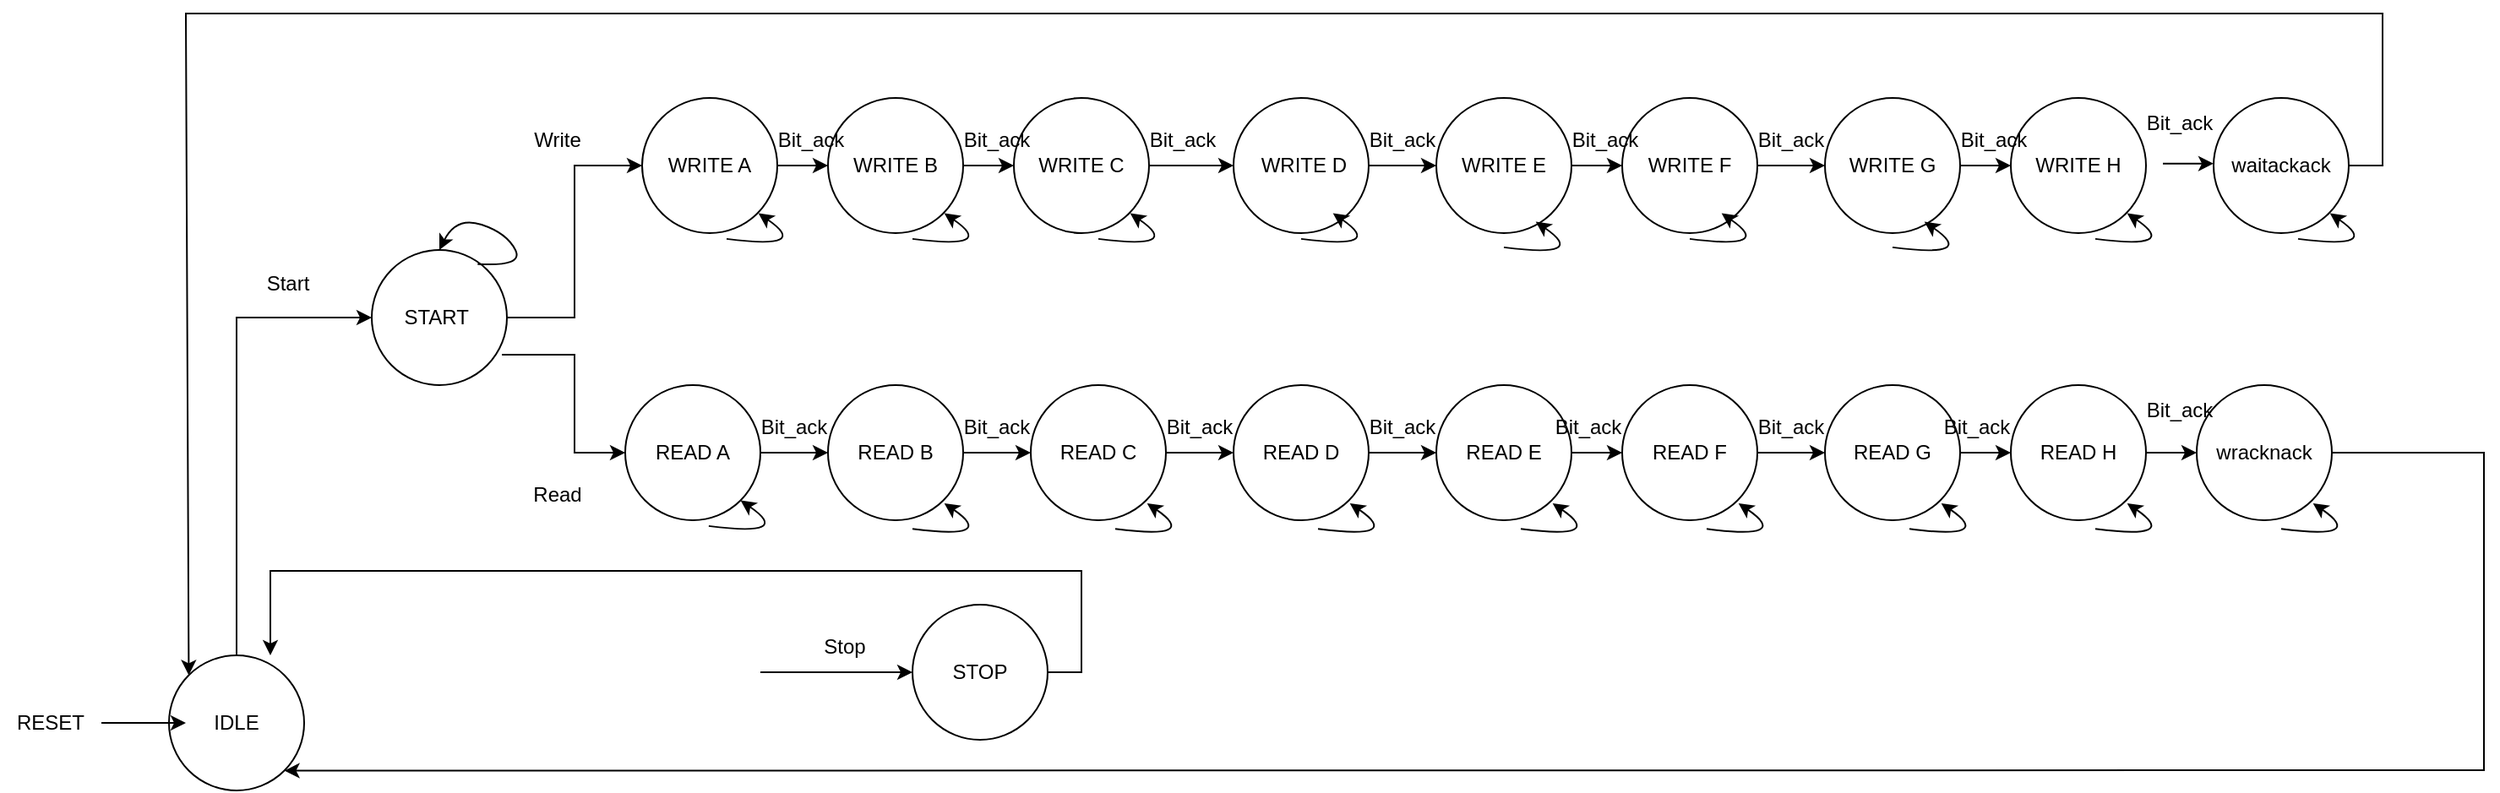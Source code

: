 <mxfile version="20.8.16" type="device"><diagram name="Página-1" id="z_2c5UEKLQfszh359DMY"><mxGraphModel dx="954" dy="725" grid="1" gridSize="10" guides="1" tooltips="1" connect="1" arrows="1" fold="1" page="1" pageScale="1" pageWidth="3300" pageHeight="4681" math="0" shadow="0"><root><mxCell id="0"/><mxCell id="1" parent="0"/><mxCell id="HQYriWZ6femSnxz37y33-28" value="" style="edgeStyle=orthogonalEdgeStyle;rounded=0;orthogonalLoop=1;jettySize=auto;html=1;" parent="1" source="aSzpBErfLi0xNGjjdf6H-1" target="HQYriWZ6femSnxz37y33-16" edge="1"><mxGeometry relative="1" as="geometry"/></mxCell><mxCell id="aSzpBErfLi0xNGjjdf6H-1" value="WRITE A" style="ellipse;whiteSpace=wrap;html=1;aspect=fixed;" parent="1" vertex="1"><mxGeometry x="410" y="230" width="80" height="80" as="geometry"/></mxCell><mxCell id="aSzpBErfLi0xNGjjdf6H-32" value="" style="edgeStyle=orthogonalEdgeStyle;rounded=0;orthogonalLoop=1;jettySize=auto;html=1;entryX=0;entryY=0.5;entryDx=0;entryDy=0;" parent="1" source="aSzpBErfLi0xNGjjdf6H-2" target="aSzpBErfLi0xNGjjdf6H-1" edge="1"><mxGeometry relative="1" as="geometry"><mxPoint x="370" y="360" as="targetPoint"/></mxGeometry></mxCell><mxCell id="aSzpBErfLi0xNGjjdf6H-2" value="START&amp;nbsp;" style="ellipse;whiteSpace=wrap;html=1;aspect=fixed;" parent="1" vertex="1"><mxGeometry x="250" y="320" width="80" height="80" as="geometry"/></mxCell><mxCell id="aSzpBErfLi0xNGjjdf6H-4" value="" style="ellipse;whiteSpace=wrap;html=1;aspect=fixed;" parent="1" vertex="1"><mxGeometry x="130" y="560" width="80" height="80" as="geometry"/></mxCell><mxCell id="aSzpBErfLi0xNGjjdf6H-40" value="" style="edgeStyle=orthogonalEdgeStyle;rounded=0;orthogonalLoop=1;jettySize=auto;html=1;" parent="1" source="aSzpBErfLi0xNGjjdf6H-5" target="aSzpBErfLi0xNGjjdf6H-18" edge="1"><mxGeometry relative="1" as="geometry"/></mxCell><mxCell id="aSzpBErfLi0xNGjjdf6H-5" value="READ A" style="ellipse;whiteSpace=wrap;html=1;aspect=fixed;" parent="1" vertex="1"><mxGeometry x="400" y="400" width="80" height="80" as="geometry"/></mxCell><mxCell id="HQYriWZ6femSnxz37y33-4" value="" style="edgeStyle=orthogonalEdgeStyle;rounded=0;orthogonalLoop=1;jettySize=auto;html=1;" parent="1" source="aSzpBErfLi0xNGjjdf6H-18" target="aSzpBErfLi0xNGjjdf6H-19" edge="1"><mxGeometry relative="1" as="geometry"/></mxCell><mxCell id="aSzpBErfLi0xNGjjdf6H-18" value="READ B" style="ellipse;whiteSpace=wrap;html=1;aspect=fixed;" parent="1" vertex="1"><mxGeometry x="520" y="400" width="80" height="80" as="geometry"/></mxCell><mxCell id="HQYriWZ6femSnxz37y33-10" value="" style="edgeStyle=orthogonalEdgeStyle;rounded=0;orthogonalLoop=1;jettySize=auto;html=1;" parent="1" source="aSzpBErfLi0xNGjjdf6H-19" target="HQYriWZ6femSnxz37y33-6" edge="1"><mxGeometry relative="1" as="geometry"/></mxCell><mxCell id="aSzpBErfLi0xNGjjdf6H-19" value="READ C" style="ellipse;whiteSpace=wrap;html=1;aspect=fixed;" parent="1" vertex="1"><mxGeometry x="640" y="400" width="80" height="80" as="geometry"/></mxCell><mxCell id="aSzpBErfLi0xNGjjdf6H-20" value="IDLE" style="text;html=1;strokeColor=none;fillColor=none;align=center;verticalAlign=middle;whiteSpace=wrap;rounded=0;" parent="1" vertex="1"><mxGeometry x="140" y="585" width="60" height="30" as="geometry"/></mxCell><mxCell id="aSzpBErfLi0xNGjjdf6H-44" value="" style="endArrow=classic;html=1;rounded=0;exitX=0.5;exitY=0;exitDx=0;exitDy=0;entryX=0;entryY=0.5;entryDx=0;entryDy=0;" parent="1" source="aSzpBErfLi0xNGjjdf6H-4" target="aSzpBErfLi0xNGjjdf6H-2" edge="1"><mxGeometry width="50" height="50" relative="1" as="geometry"><mxPoint x="470" y="630" as="sourcePoint"/><mxPoint x="170" y="360" as="targetPoint"/><Array as="points"><mxPoint x="170" y="490"/><mxPoint x="170" y="360"/></Array></mxGeometry></mxCell><mxCell id="aSzpBErfLi0xNGjjdf6H-48" value="" style="endArrow=classic;html=1;rounded=0;entryX=0;entryY=0.5;entryDx=0;entryDy=0;exitX=0.963;exitY=0.775;exitDx=0;exitDy=0;exitPerimeter=0;" parent="1" source="aSzpBErfLi0xNGjjdf6H-2" target="aSzpBErfLi0xNGjjdf6H-5" edge="1"><mxGeometry width="50" height="50" relative="1" as="geometry"><mxPoint x="170" y="679.5" as="sourcePoint"/><mxPoint x="250" y="679.5" as="targetPoint"/><Array as="points"><mxPoint x="370" y="382"/><mxPoint x="370" y="440"/></Array></mxGeometry></mxCell><mxCell id="aSzpBErfLi0xNGjjdf6H-55" value="Write" style="text;html=1;strokeColor=none;fillColor=none;align=center;verticalAlign=middle;whiteSpace=wrap;rounded=0;" parent="1" vertex="1"><mxGeometry x="330" y="240" width="60" height="30" as="geometry"/></mxCell><mxCell id="aSzpBErfLi0xNGjjdf6H-80" value="" style="curved=1;endArrow=classic;html=1;rounded=0;entryX=0.5;entryY=0;entryDx=0;entryDy=0;exitX=-0.122;exitY=-0.056;exitDx=0;exitDy=0;exitPerimeter=0;" parent="1" edge="1"><mxGeometry width="50" height="50" relative="1" as="geometry"><mxPoint x="312.68" y="328.32" as="sourcePoint"/><mxPoint x="290" y="320" as="targetPoint"/><Array as="points"><mxPoint x="340" y="330"/><mxPoint x="330" y="310"/><mxPoint x="300" y="300"/></Array></mxGeometry></mxCell><mxCell id="HQYriWZ6femSnxz37y33-1" value="Start" style="text;html=1;align=center;verticalAlign=middle;resizable=0;points=[];autosize=1;strokeColor=none;fillColor=none;" parent="1" vertex="1"><mxGeometry x="175" y="325" width="50" height="30" as="geometry"/></mxCell><mxCell id="HQYriWZ6femSnxz37y33-5" value="" style="edgeStyle=orthogonalEdgeStyle;rounded=0;orthogonalLoop=1;jettySize=auto;html=1;" parent="1" source="HQYriWZ6femSnxz37y33-6" target="HQYriWZ6femSnxz37y33-8" edge="1"><mxGeometry relative="1" as="geometry"/></mxCell><mxCell id="HQYriWZ6femSnxz37y33-6" value="READ D" style="ellipse;whiteSpace=wrap;html=1;aspect=fixed;" parent="1" vertex="1"><mxGeometry x="760" y="400" width="80" height="80" as="geometry"/></mxCell><mxCell id="HQYriWZ6femSnxz37y33-7" value="" style="edgeStyle=orthogonalEdgeStyle;rounded=0;orthogonalLoop=1;jettySize=auto;html=1;" parent="1" source="HQYriWZ6femSnxz37y33-8" target="HQYriWZ6femSnxz37y33-9" edge="1"><mxGeometry relative="1" as="geometry"/></mxCell><mxCell id="HQYriWZ6femSnxz37y33-8" value="READ E" style="ellipse;whiteSpace=wrap;html=1;aspect=fixed;" parent="1" vertex="1"><mxGeometry x="880" y="400" width="80" height="80" as="geometry"/></mxCell><mxCell id="HQYriWZ6femSnxz37y33-14" value="" style="edgeStyle=orthogonalEdgeStyle;rounded=0;orthogonalLoop=1;jettySize=auto;html=1;" parent="1" source="HQYriWZ6femSnxz37y33-9" target="HQYriWZ6femSnxz37y33-12" edge="1"><mxGeometry relative="1" as="geometry"/></mxCell><mxCell id="HQYriWZ6femSnxz37y33-9" value="READ F" style="ellipse;whiteSpace=wrap;html=1;aspect=fixed;" parent="1" vertex="1"><mxGeometry x="990" y="400" width="80" height="80" as="geometry"/></mxCell><mxCell id="HQYriWZ6femSnxz37y33-11" value="" style="edgeStyle=orthogonalEdgeStyle;rounded=0;orthogonalLoop=1;jettySize=auto;html=1;" parent="1" source="HQYriWZ6femSnxz37y33-12" target="HQYriWZ6femSnxz37y33-13" edge="1"><mxGeometry relative="1" as="geometry"/></mxCell><mxCell id="HQYriWZ6femSnxz37y33-12" value="READ G" style="ellipse;whiteSpace=wrap;html=1;aspect=fixed;" parent="1" vertex="1"><mxGeometry x="1110" y="400" width="80" height="80" as="geometry"/></mxCell><mxCell id="HQYriWZ6femSnxz37y33-13" value="READ H" style="ellipse;whiteSpace=wrap;html=1;aspect=fixed;" parent="1" vertex="1"><mxGeometry x="1220" y="400" width="80" height="80" as="geometry"/></mxCell><mxCell id="HQYriWZ6femSnxz37y33-15" value="" style="edgeStyle=orthogonalEdgeStyle;rounded=0;orthogonalLoop=1;jettySize=auto;html=1;" parent="1" source="HQYriWZ6femSnxz37y33-16" target="HQYriWZ6femSnxz37y33-18" edge="1"><mxGeometry relative="1" as="geometry"/></mxCell><mxCell id="HQYriWZ6femSnxz37y33-16" value="WRITE B" style="ellipse;whiteSpace=wrap;html=1;aspect=fixed;" parent="1" vertex="1"><mxGeometry x="520" y="230" width="80" height="80" as="geometry"/></mxCell><mxCell id="HQYriWZ6femSnxz37y33-17" value="" style="edgeStyle=orthogonalEdgeStyle;rounded=0;orthogonalLoop=1;jettySize=auto;html=1;" parent="1" source="HQYriWZ6femSnxz37y33-18" target="HQYriWZ6femSnxz37y33-20" edge="1"><mxGeometry relative="1" as="geometry"/></mxCell><mxCell id="HQYriWZ6femSnxz37y33-18" value="WRITE C" style="ellipse;whiteSpace=wrap;html=1;aspect=fixed;" parent="1" vertex="1"><mxGeometry x="630" y="230" width="80" height="80" as="geometry"/></mxCell><mxCell id="HQYriWZ6femSnxz37y33-19" value="" style="edgeStyle=orthogonalEdgeStyle;rounded=0;orthogonalLoop=1;jettySize=auto;html=1;" parent="1" source="HQYriWZ6femSnxz37y33-20" target="HQYriWZ6femSnxz37y33-22" edge="1"><mxGeometry relative="1" as="geometry"/></mxCell><mxCell id="HQYriWZ6femSnxz37y33-20" value="&amp;nbsp;WRITE D" style="ellipse;whiteSpace=wrap;html=1;aspect=fixed;" parent="1" vertex="1"><mxGeometry x="760" y="230" width="80" height="80" as="geometry"/></mxCell><mxCell id="HQYriWZ6femSnxz37y33-21" value="" style="edgeStyle=orthogonalEdgeStyle;rounded=0;orthogonalLoop=1;jettySize=auto;html=1;" parent="1" source="HQYriWZ6femSnxz37y33-22" target="HQYriWZ6femSnxz37y33-24" edge="1"><mxGeometry relative="1" as="geometry"/></mxCell><mxCell id="HQYriWZ6femSnxz37y33-22" value="WRITE E" style="ellipse;whiteSpace=wrap;html=1;aspect=fixed;" parent="1" vertex="1"><mxGeometry x="880" y="230" width="80" height="80" as="geometry"/></mxCell><mxCell id="HQYriWZ6femSnxz37y33-23" value="" style="edgeStyle=orthogonalEdgeStyle;rounded=0;orthogonalLoop=1;jettySize=auto;html=1;" parent="1" source="HQYriWZ6femSnxz37y33-24" target="HQYriWZ6femSnxz37y33-26" edge="1"><mxGeometry relative="1" as="geometry"/></mxCell><mxCell id="HQYriWZ6femSnxz37y33-24" value="WRITE F" style="ellipse;whiteSpace=wrap;html=1;aspect=fixed;" parent="1" vertex="1"><mxGeometry x="990" y="230" width="80" height="80" as="geometry"/></mxCell><mxCell id="HQYriWZ6femSnxz37y33-25" value="" style="edgeStyle=orthogonalEdgeStyle;rounded=0;orthogonalLoop=1;jettySize=auto;html=1;" parent="1" source="HQYriWZ6femSnxz37y33-26" target="HQYriWZ6femSnxz37y33-27" edge="1"><mxGeometry relative="1" as="geometry"/></mxCell><mxCell id="HQYriWZ6femSnxz37y33-26" value="WRITE G" style="ellipse;whiteSpace=wrap;html=1;aspect=fixed;" parent="1" vertex="1"><mxGeometry x="1110" y="230" width="80" height="80" as="geometry"/></mxCell><mxCell id="HQYriWZ6femSnxz37y33-27" value="WRITE H" style="ellipse;whiteSpace=wrap;html=1;aspect=fixed;" parent="1" vertex="1"><mxGeometry x="1220" y="230" width="80" height="80" as="geometry"/></mxCell><mxCell id="HQYriWZ6femSnxz37y33-29" value="Bit_ack" style="text;html=1;strokeColor=none;fillColor=none;align=center;verticalAlign=middle;whiteSpace=wrap;rounded=0;" parent="1" vertex="1"><mxGeometry x="590" y="240" width="60" height="30" as="geometry"/></mxCell><mxCell id="HQYriWZ6femSnxz37y33-30" value="Bit_ack" style="text;html=1;strokeColor=none;fillColor=none;align=center;verticalAlign=middle;whiteSpace=wrap;rounded=0;" parent="1" vertex="1"><mxGeometry x="590" y="410" width="60" height="30" as="geometry"/></mxCell><mxCell id="HQYriWZ6femSnxz37y33-31" value="Bit_ack" style="text;html=1;strokeColor=none;fillColor=none;align=center;verticalAlign=middle;whiteSpace=wrap;rounded=0;" parent="1" vertex="1"><mxGeometry x="710" y="410" width="60" height="30" as="geometry"/></mxCell><mxCell id="HQYriWZ6femSnxz37y33-32" value="Bit_ack" style="text;html=1;strokeColor=none;fillColor=none;align=center;verticalAlign=middle;whiteSpace=wrap;rounded=0;" parent="1" vertex="1"><mxGeometry x="830" y="410" width="60" height="30" as="geometry"/></mxCell><mxCell id="HQYriWZ6femSnxz37y33-33" value="Bit_ack" style="text;html=1;strokeColor=none;fillColor=none;align=center;verticalAlign=middle;whiteSpace=wrap;rounded=0;" parent="1" vertex="1"><mxGeometry x="940" y="410" width="60" height="30" as="geometry"/></mxCell><mxCell id="HQYriWZ6femSnxz37y33-34" value="Bit_ack" style="text;html=1;strokeColor=none;fillColor=none;align=center;verticalAlign=middle;whiteSpace=wrap;rounded=0;" parent="1" vertex="1"><mxGeometry x="1060" y="410" width="60" height="30" as="geometry"/></mxCell><mxCell id="HQYriWZ6femSnxz37y33-36" value="Bit_ack" style="text;html=1;strokeColor=none;fillColor=none;align=center;verticalAlign=middle;whiteSpace=wrap;rounded=0;" parent="1" vertex="1"><mxGeometry x="1170" y="410" width="60" height="30" as="geometry"/></mxCell><mxCell id="HQYriWZ6femSnxz37y33-37" value="Bit_ack" style="text;html=1;strokeColor=none;fillColor=none;align=center;verticalAlign=middle;whiteSpace=wrap;rounded=0;" parent="1" vertex="1"><mxGeometry x="480" y="240" width="60" height="30" as="geometry"/></mxCell><mxCell id="HQYriWZ6femSnxz37y33-39" value="Bit_ack" style="text;html=1;strokeColor=none;fillColor=none;align=center;verticalAlign=middle;whiteSpace=wrap;rounded=0;" parent="1" vertex="1"><mxGeometry x="470" y="410" width="60" height="30" as="geometry"/></mxCell><mxCell id="HQYriWZ6femSnxz37y33-41" value="Bit_ack" style="text;html=1;strokeColor=none;fillColor=none;align=center;verticalAlign=middle;whiteSpace=wrap;rounded=0;" parent="1" vertex="1"><mxGeometry x="700" y="240" width="60" height="30" as="geometry"/></mxCell><mxCell id="HQYriWZ6femSnxz37y33-42" value="Bit_ack" style="text;html=1;strokeColor=none;fillColor=none;align=center;verticalAlign=middle;whiteSpace=wrap;rounded=0;" parent="1" vertex="1"><mxGeometry x="830" y="240" width="60" height="30" as="geometry"/></mxCell><mxCell id="HQYriWZ6femSnxz37y33-43" value="Bit_ack" style="text;html=1;strokeColor=none;fillColor=none;align=center;verticalAlign=middle;whiteSpace=wrap;rounded=0;" parent="1" vertex="1"><mxGeometry x="950" y="240" width="60" height="30" as="geometry"/></mxCell><mxCell id="HQYriWZ6femSnxz37y33-44" value="Bit_ack" style="text;html=1;strokeColor=none;fillColor=none;align=center;verticalAlign=middle;whiteSpace=wrap;rounded=0;" parent="1" vertex="1"><mxGeometry x="1060" y="240" width="60" height="30" as="geometry"/></mxCell><mxCell id="HQYriWZ6femSnxz37y33-45" value="Bit_ack" style="text;html=1;strokeColor=none;fillColor=none;align=center;verticalAlign=middle;whiteSpace=wrap;rounded=0;" parent="1" vertex="1"><mxGeometry x="1180" y="240" width="60" height="30" as="geometry"/></mxCell><mxCell id="HQYriWZ6femSnxz37y33-47" value="" style="edgeStyle=orthogonalEdgeStyle;rounded=0;orthogonalLoop=1;jettySize=auto;html=1;" parent="1" source="HQYriWZ6femSnxz37y33-46" target="aSzpBErfLi0xNGjjdf6H-20" edge="1"><mxGeometry relative="1" as="geometry"/></mxCell><mxCell id="HQYriWZ6femSnxz37y33-46" value="RESET" style="text;html=1;strokeColor=none;fillColor=none;align=center;verticalAlign=middle;whiteSpace=wrap;rounded=0;" parent="1" vertex="1"><mxGeometry x="30" y="585" width="60" height="30" as="geometry"/></mxCell><mxCell id="HQYriWZ6femSnxz37y33-49" value="wracknack" style="ellipse;whiteSpace=wrap;html=1;aspect=fixed;" parent="1" vertex="1"><mxGeometry x="1330" y="400" width="80" height="80" as="geometry"/></mxCell><mxCell id="HQYriWZ6femSnxz37y33-50" value="" style="endArrow=classic;html=1;rounded=0;entryX=0;entryY=0.5;entryDx=0;entryDy=0;exitX=1;exitY=0.5;exitDx=0;exitDy=0;" parent="1" source="HQYriWZ6femSnxz37y33-13" target="HQYriWZ6femSnxz37y33-49" edge="1"><mxGeometry width="50" height="50" relative="1" as="geometry"><mxPoint x="850" y="540" as="sourcePoint"/><mxPoint x="900" y="490" as="targetPoint"/></mxGeometry></mxCell><mxCell id="HQYriWZ6femSnxz37y33-51" value="Bit_ack" style="text;html=1;strokeColor=none;fillColor=none;align=center;verticalAlign=middle;whiteSpace=wrap;rounded=0;" parent="1" vertex="1"><mxGeometry x="1290" y="400" width="60" height="30" as="geometry"/></mxCell><mxCell id="HQYriWZ6femSnxz37y33-54" value="waitackack" style="ellipse;whiteSpace=wrap;html=1;aspect=fixed;" parent="1" vertex="1"><mxGeometry x="1340" y="230" width="80" height="80" as="geometry"/></mxCell><mxCell id="HQYriWZ6femSnxz37y33-55" value="" style="endArrow=classic;html=1;rounded=0;entryX=0;entryY=0.5;entryDx=0;entryDy=0;exitX=1;exitY=0.5;exitDx=0;exitDy=0;" parent="1" edge="1"><mxGeometry width="50" height="50" relative="1" as="geometry"><mxPoint x="1310.0" y="268.82" as="sourcePoint"/><mxPoint x="1340" y="268.82" as="targetPoint"/></mxGeometry></mxCell><mxCell id="HQYriWZ6femSnxz37y33-56" value="Bit_ack" style="text;html=1;strokeColor=none;fillColor=none;align=center;verticalAlign=middle;whiteSpace=wrap;rounded=0;" parent="1" vertex="1"><mxGeometry x="1290" y="230" width="60" height="30" as="geometry"/></mxCell><mxCell id="HQYriWZ6femSnxz37y33-57" value="" style="curved=1;endArrow=classic;html=1;rounded=0;exitX=0.618;exitY=1.043;exitDx=0;exitDy=0;exitPerimeter=0;entryX=1;entryY=1;entryDx=0;entryDy=0;" parent="1" source="aSzpBErfLi0xNGjjdf6H-5" target="aSzpBErfLi0xNGjjdf6H-5" edge="1"><mxGeometry width="50" height="50" relative="1" as="geometry"><mxPoint x="850" y="540" as="sourcePoint"/><mxPoint x="900" y="490" as="targetPoint"/><Array as="points"><mxPoint x="500" y="490"/></Array></mxGeometry></mxCell><mxCell id="HQYriWZ6femSnxz37y33-58" value="" style="curved=1;endArrow=classic;html=1;rounded=0;exitX=0.618;exitY=1.043;exitDx=0;exitDy=0;exitPerimeter=0;entryX=1;entryY=1;entryDx=0;entryDy=0;" parent="1" edge="1"><mxGeometry width="50" height="50" relative="1" as="geometry"><mxPoint x="570" y="485.16" as="sourcePoint"/><mxPoint x="588.844" y="470.004" as="targetPoint"/><Array as="points"><mxPoint x="620.56" y="491.72"/></Array></mxGeometry></mxCell><mxCell id="HQYriWZ6femSnxz37y33-59" value="" style="curved=1;endArrow=classic;html=1;rounded=0;exitX=0.618;exitY=1.043;exitDx=0;exitDy=0;exitPerimeter=0;entryX=1;entryY=1;entryDx=0;entryDy=0;" parent="1" edge="1"><mxGeometry width="50" height="50" relative="1" as="geometry"><mxPoint x="690" y="485.16" as="sourcePoint"/><mxPoint x="708.844" y="470.004" as="targetPoint"/><Array as="points"><mxPoint x="740.56" y="491.72"/></Array></mxGeometry></mxCell><mxCell id="HQYriWZ6femSnxz37y33-60" value="" style="curved=1;endArrow=classic;html=1;rounded=0;exitX=0.618;exitY=1.043;exitDx=0;exitDy=0;exitPerimeter=0;entryX=1;entryY=1;entryDx=0;entryDy=0;" parent="1" edge="1"><mxGeometry width="50" height="50" relative="1" as="geometry"><mxPoint x="810" y="485.16" as="sourcePoint"/><mxPoint x="828.844" y="470.004" as="targetPoint"/><Array as="points"><mxPoint x="860.56" y="491.72"/></Array></mxGeometry></mxCell><mxCell id="HQYriWZ6femSnxz37y33-61" value="" style="curved=1;endArrow=classic;html=1;rounded=0;exitX=0.618;exitY=1.043;exitDx=0;exitDy=0;exitPerimeter=0;entryX=1;entryY=1;entryDx=0;entryDy=0;" parent="1" edge="1"><mxGeometry width="50" height="50" relative="1" as="geometry"><mxPoint x="930" y="485.16" as="sourcePoint"/><mxPoint x="948.844" y="470.004" as="targetPoint"/><Array as="points"><mxPoint x="980.56" y="491.72"/></Array></mxGeometry></mxCell><mxCell id="HQYriWZ6femSnxz37y33-62" value="" style="curved=1;endArrow=classic;html=1;rounded=0;exitX=0.618;exitY=1.043;exitDx=0;exitDy=0;exitPerimeter=0;entryX=1;entryY=1;entryDx=0;entryDy=0;" parent="1" edge="1"><mxGeometry width="50" height="50" relative="1" as="geometry"><mxPoint x="1040" y="485.16" as="sourcePoint"/><mxPoint x="1058.844" y="470.004" as="targetPoint"/><Array as="points"><mxPoint x="1090.56" y="491.72"/></Array></mxGeometry></mxCell><mxCell id="HQYriWZ6femSnxz37y33-63" value="" style="curved=1;endArrow=classic;html=1;rounded=0;exitX=0.618;exitY=1.043;exitDx=0;exitDy=0;exitPerimeter=0;entryX=1;entryY=1;entryDx=0;entryDy=0;" parent="1" edge="1"><mxGeometry width="50" height="50" relative="1" as="geometry"><mxPoint x="1160" y="485.16" as="sourcePoint"/><mxPoint x="1178.844" y="470.004" as="targetPoint"/><Array as="points"><mxPoint x="1210.56" y="491.72"/></Array></mxGeometry></mxCell><mxCell id="HQYriWZ6femSnxz37y33-64" value="" style="curved=1;endArrow=classic;html=1;rounded=0;exitX=0.618;exitY=1.043;exitDx=0;exitDy=0;exitPerimeter=0;entryX=1;entryY=1;entryDx=0;entryDy=0;" parent="1" edge="1"><mxGeometry width="50" height="50" relative="1" as="geometry"><mxPoint x="1270" y="485.16" as="sourcePoint"/><mxPoint x="1288.844" y="470.004" as="targetPoint"/><Array as="points"><mxPoint x="1320.56" y="491.72"/></Array></mxGeometry></mxCell><mxCell id="HQYriWZ6femSnxz37y33-65" value="" style="curved=1;endArrow=classic;html=1;rounded=0;exitX=0.618;exitY=1.043;exitDx=0;exitDy=0;exitPerimeter=0;entryX=1;entryY=1;entryDx=0;entryDy=0;" parent="1" edge="1"><mxGeometry width="50" height="50" relative="1" as="geometry"><mxPoint x="570" y="313.44" as="sourcePoint"/><mxPoint x="588.844" y="298.284" as="targetPoint"/><Array as="points"><mxPoint x="620.56" y="320"/></Array></mxGeometry></mxCell><mxCell id="HQYriWZ6femSnxz37y33-66" value="" style="curved=1;endArrow=classic;html=1;rounded=0;exitX=0.618;exitY=1.043;exitDx=0;exitDy=0;exitPerimeter=0;entryX=1;entryY=1;entryDx=0;entryDy=0;" parent="1" edge="1"><mxGeometry width="50" height="50" relative="1" as="geometry"><mxPoint x="680" y="313.44" as="sourcePoint"/><mxPoint x="698.844" y="298.284" as="targetPoint"/><Array as="points"><mxPoint x="730.56" y="320"/></Array></mxGeometry></mxCell><mxCell id="HQYriWZ6femSnxz37y33-67" value="" style="curved=1;endArrow=classic;html=1;rounded=0;exitX=0.618;exitY=1.043;exitDx=0;exitDy=0;exitPerimeter=0;entryX=1;entryY=1;entryDx=0;entryDy=0;" parent="1" edge="1"><mxGeometry width="50" height="50" relative="1" as="geometry"><mxPoint x="800" y="313.44" as="sourcePoint"/><mxPoint x="818.844" y="298.284" as="targetPoint"/><Array as="points"><mxPoint x="850.56" y="320"/></Array></mxGeometry></mxCell><mxCell id="HQYriWZ6femSnxz37y33-68" value="" style="curved=1;endArrow=classic;html=1;rounded=0;exitX=0.618;exitY=1.043;exitDx=0;exitDy=0;exitPerimeter=0;entryX=1;entryY=1;entryDx=0;entryDy=0;" parent="1" edge="1"><mxGeometry width="50" height="50" relative="1" as="geometry"><mxPoint x="920" y="318.44" as="sourcePoint"/><mxPoint x="938.844" y="303.284" as="targetPoint"/><Array as="points"><mxPoint x="970.56" y="325"/></Array></mxGeometry></mxCell><mxCell id="HQYriWZ6femSnxz37y33-69" value="" style="curved=1;endArrow=classic;html=1;rounded=0;exitX=0.618;exitY=1.043;exitDx=0;exitDy=0;exitPerimeter=0;entryX=1;entryY=1;entryDx=0;entryDy=0;" parent="1" edge="1"><mxGeometry width="50" height="50" relative="1" as="geometry"><mxPoint x="1030" y="313.44" as="sourcePoint"/><mxPoint x="1048.844" y="298.284" as="targetPoint"/><Array as="points"><mxPoint x="1080.56" y="320"/></Array></mxGeometry></mxCell><mxCell id="HQYriWZ6femSnxz37y33-70" value="" style="curved=1;endArrow=classic;html=1;rounded=0;exitX=0.618;exitY=1.043;exitDx=0;exitDy=0;exitPerimeter=0;entryX=1;entryY=1;entryDx=0;entryDy=0;" parent="1" edge="1"><mxGeometry width="50" height="50" relative="1" as="geometry"><mxPoint x="1150" y="318.44" as="sourcePoint"/><mxPoint x="1168.844" y="303.284" as="targetPoint"/><Array as="points"><mxPoint x="1200.56" y="325"/></Array></mxGeometry></mxCell><mxCell id="HQYriWZ6femSnxz37y33-71" value="" style="curved=1;endArrow=classic;html=1;rounded=0;exitX=0.618;exitY=1.043;exitDx=0;exitDy=0;exitPerimeter=0;entryX=1;entryY=1;entryDx=0;entryDy=0;" parent="1" edge="1"><mxGeometry width="50" height="50" relative="1" as="geometry"><mxPoint x="1270" y="313.44" as="sourcePoint"/><mxPoint x="1288.844" y="298.284" as="targetPoint"/><Array as="points"><mxPoint x="1320.56" y="320"/></Array></mxGeometry></mxCell><mxCell id="HQYriWZ6femSnxz37y33-72" value="" style="curved=1;endArrow=classic;html=1;rounded=0;exitX=0.618;exitY=1.043;exitDx=0;exitDy=0;exitPerimeter=0;entryX=1;entryY=1;entryDx=0;entryDy=0;" parent="1" edge="1"><mxGeometry width="50" height="50" relative="1" as="geometry"><mxPoint x="460" y="313.44" as="sourcePoint"/><mxPoint x="478.844" y="298.284" as="targetPoint"/><Array as="points"><mxPoint x="510.56" y="320"/></Array></mxGeometry></mxCell><mxCell id="HQYriWZ6femSnxz37y33-73" value="" style="curved=1;endArrow=classic;html=1;rounded=0;exitX=0.618;exitY=1.043;exitDx=0;exitDy=0;exitPerimeter=0;entryX=1;entryY=1;entryDx=0;entryDy=0;" parent="1" edge="1"><mxGeometry width="50" height="50" relative="1" as="geometry"><mxPoint x="1390" y="313.44" as="sourcePoint"/><mxPoint x="1408.844" y="298.284" as="targetPoint"/><Array as="points"><mxPoint x="1440.56" y="320"/></Array></mxGeometry></mxCell><mxCell id="HQYriWZ6femSnxz37y33-74" value="" style="curved=1;endArrow=classic;html=1;rounded=0;exitX=0.618;exitY=1.043;exitDx=0;exitDy=0;exitPerimeter=0;entryX=1;entryY=1;entryDx=0;entryDy=0;" parent="1" edge="1"><mxGeometry width="50" height="50" relative="1" as="geometry"><mxPoint x="1380" y="485.16" as="sourcePoint"/><mxPoint x="1398.844" y="470.004" as="targetPoint"/><Array as="points"><mxPoint x="1430.56" y="491.72"/></Array></mxGeometry></mxCell><mxCell id="HQYriWZ6femSnxz37y33-75" value="Read" style="text;html=1;strokeColor=none;fillColor=none;align=center;verticalAlign=middle;whiteSpace=wrap;rounded=0;" parent="1" vertex="1"><mxGeometry x="330" y="450" width="60" height="30" as="geometry"/></mxCell><mxCell id="HQYriWZ6femSnxz37y33-77" value="" style="endArrow=classic;html=1;rounded=0;exitX=1;exitY=0.5;exitDx=0;exitDy=0;entryX=0;entryY=0;entryDx=0;entryDy=0;" parent="1" source="HQYriWZ6femSnxz37y33-54" target="aSzpBErfLi0xNGjjdf6H-4" edge="1"><mxGeometry width="50" height="50" relative="1" as="geometry"><mxPoint x="850" y="540" as="sourcePoint"/><mxPoint x="140" y="550" as="targetPoint"/><Array as="points"><mxPoint x="1440" y="270"/><mxPoint x="1440" y="180"/><mxPoint x="140" y="180"/></Array></mxGeometry></mxCell><mxCell id="HQYriWZ6femSnxz37y33-78" value="" style="endArrow=classic;html=1;rounded=0;entryX=1;entryY=1;entryDx=0;entryDy=0;exitX=1;exitY=0.5;exitDx=0;exitDy=0;" parent="1" source="HQYriWZ6femSnxz37y33-49" target="aSzpBErfLi0xNGjjdf6H-4" edge="1"><mxGeometry width="50" height="50" relative="1" as="geometry"><mxPoint x="850" y="540" as="sourcePoint"/><mxPoint x="900" y="490" as="targetPoint"/><Array as="points"><mxPoint x="1500" y="440"/><mxPoint x="1500" y="628"/></Array></mxGeometry></mxCell><mxCell id="HQYriWZ6femSnxz37y33-79" value="STOP" style="ellipse;whiteSpace=wrap;html=1;aspect=fixed;" parent="1" vertex="1"><mxGeometry x="570" y="530" width="80" height="80" as="geometry"/></mxCell><mxCell id="HQYriWZ6femSnxz37y33-80" value="" style="endArrow=classic;html=1;rounded=0;entryX=0;entryY=0.5;entryDx=0;entryDy=0;" parent="1" target="HQYriWZ6femSnxz37y33-79" edge="1"><mxGeometry width="50" height="50" relative="1" as="geometry"><mxPoint x="480" y="570" as="sourcePoint"/><mxPoint x="900" y="490" as="targetPoint"/></mxGeometry></mxCell><mxCell id="HQYriWZ6femSnxz37y33-81" value="Stop" style="text;html=1;strokeColor=none;fillColor=none;align=center;verticalAlign=middle;whiteSpace=wrap;rounded=0;" parent="1" vertex="1"><mxGeometry x="500" y="540" width="60" height="30" as="geometry"/></mxCell><mxCell id="HQYriWZ6femSnxz37y33-82" value="" style="endArrow=classic;html=1;rounded=0;exitX=1;exitY=0.5;exitDx=0;exitDy=0;" parent="1" source="HQYriWZ6femSnxz37y33-79" edge="1"><mxGeometry width="50" height="50" relative="1" as="geometry"><mxPoint x="850" y="540" as="sourcePoint"/><mxPoint x="190" y="560" as="targetPoint"/><Array as="points"><mxPoint x="670" y="570"/><mxPoint x="670" y="510"/><mxPoint x="190" y="510"/></Array></mxGeometry></mxCell></root></mxGraphModel></diagram></mxfile>